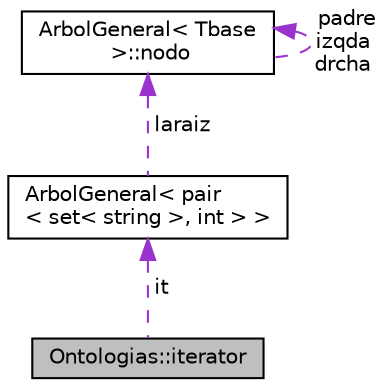 digraph "Ontologias::iterator"
{
  edge [fontname="Helvetica",fontsize="10",labelfontname="Helvetica",labelfontsize="10"];
  node [fontname="Helvetica",fontsize="10",shape=record];
  Node1 [label="Ontologias::iterator",height=0.2,width=0.4,color="black", fillcolor="grey75", style="filled", fontcolor="black"];
  Node2 -> Node1 [dir="back",color="darkorchid3",fontsize="10",style="dashed",label=" it" ,fontname="Helvetica"];
  Node2 [label="ArbolGeneral\< pair\l\< set\< string \>, int \> \>",height=0.2,width=0.4,color="black", fillcolor="white", style="filled",URL="$db/d94/classArbolGeneral.html"];
  Node3 -> Node2 [dir="back",color="darkorchid3",fontsize="10",style="dashed",label=" laraiz" ,fontname="Helvetica"];
  Node3 [label="ArbolGeneral\< Tbase\l \>::nodo",height=0.2,width=0.4,color="black", fillcolor="white", style="filled",URL="$d9/d71/structArbolGeneral_1_1nodo.html",tooltip="nodo "];
  Node3 -> Node3 [dir="back",color="darkorchid3",fontsize="10",style="dashed",label=" padre\nizqda\ndrcha" ,fontname="Helvetica"];
}
